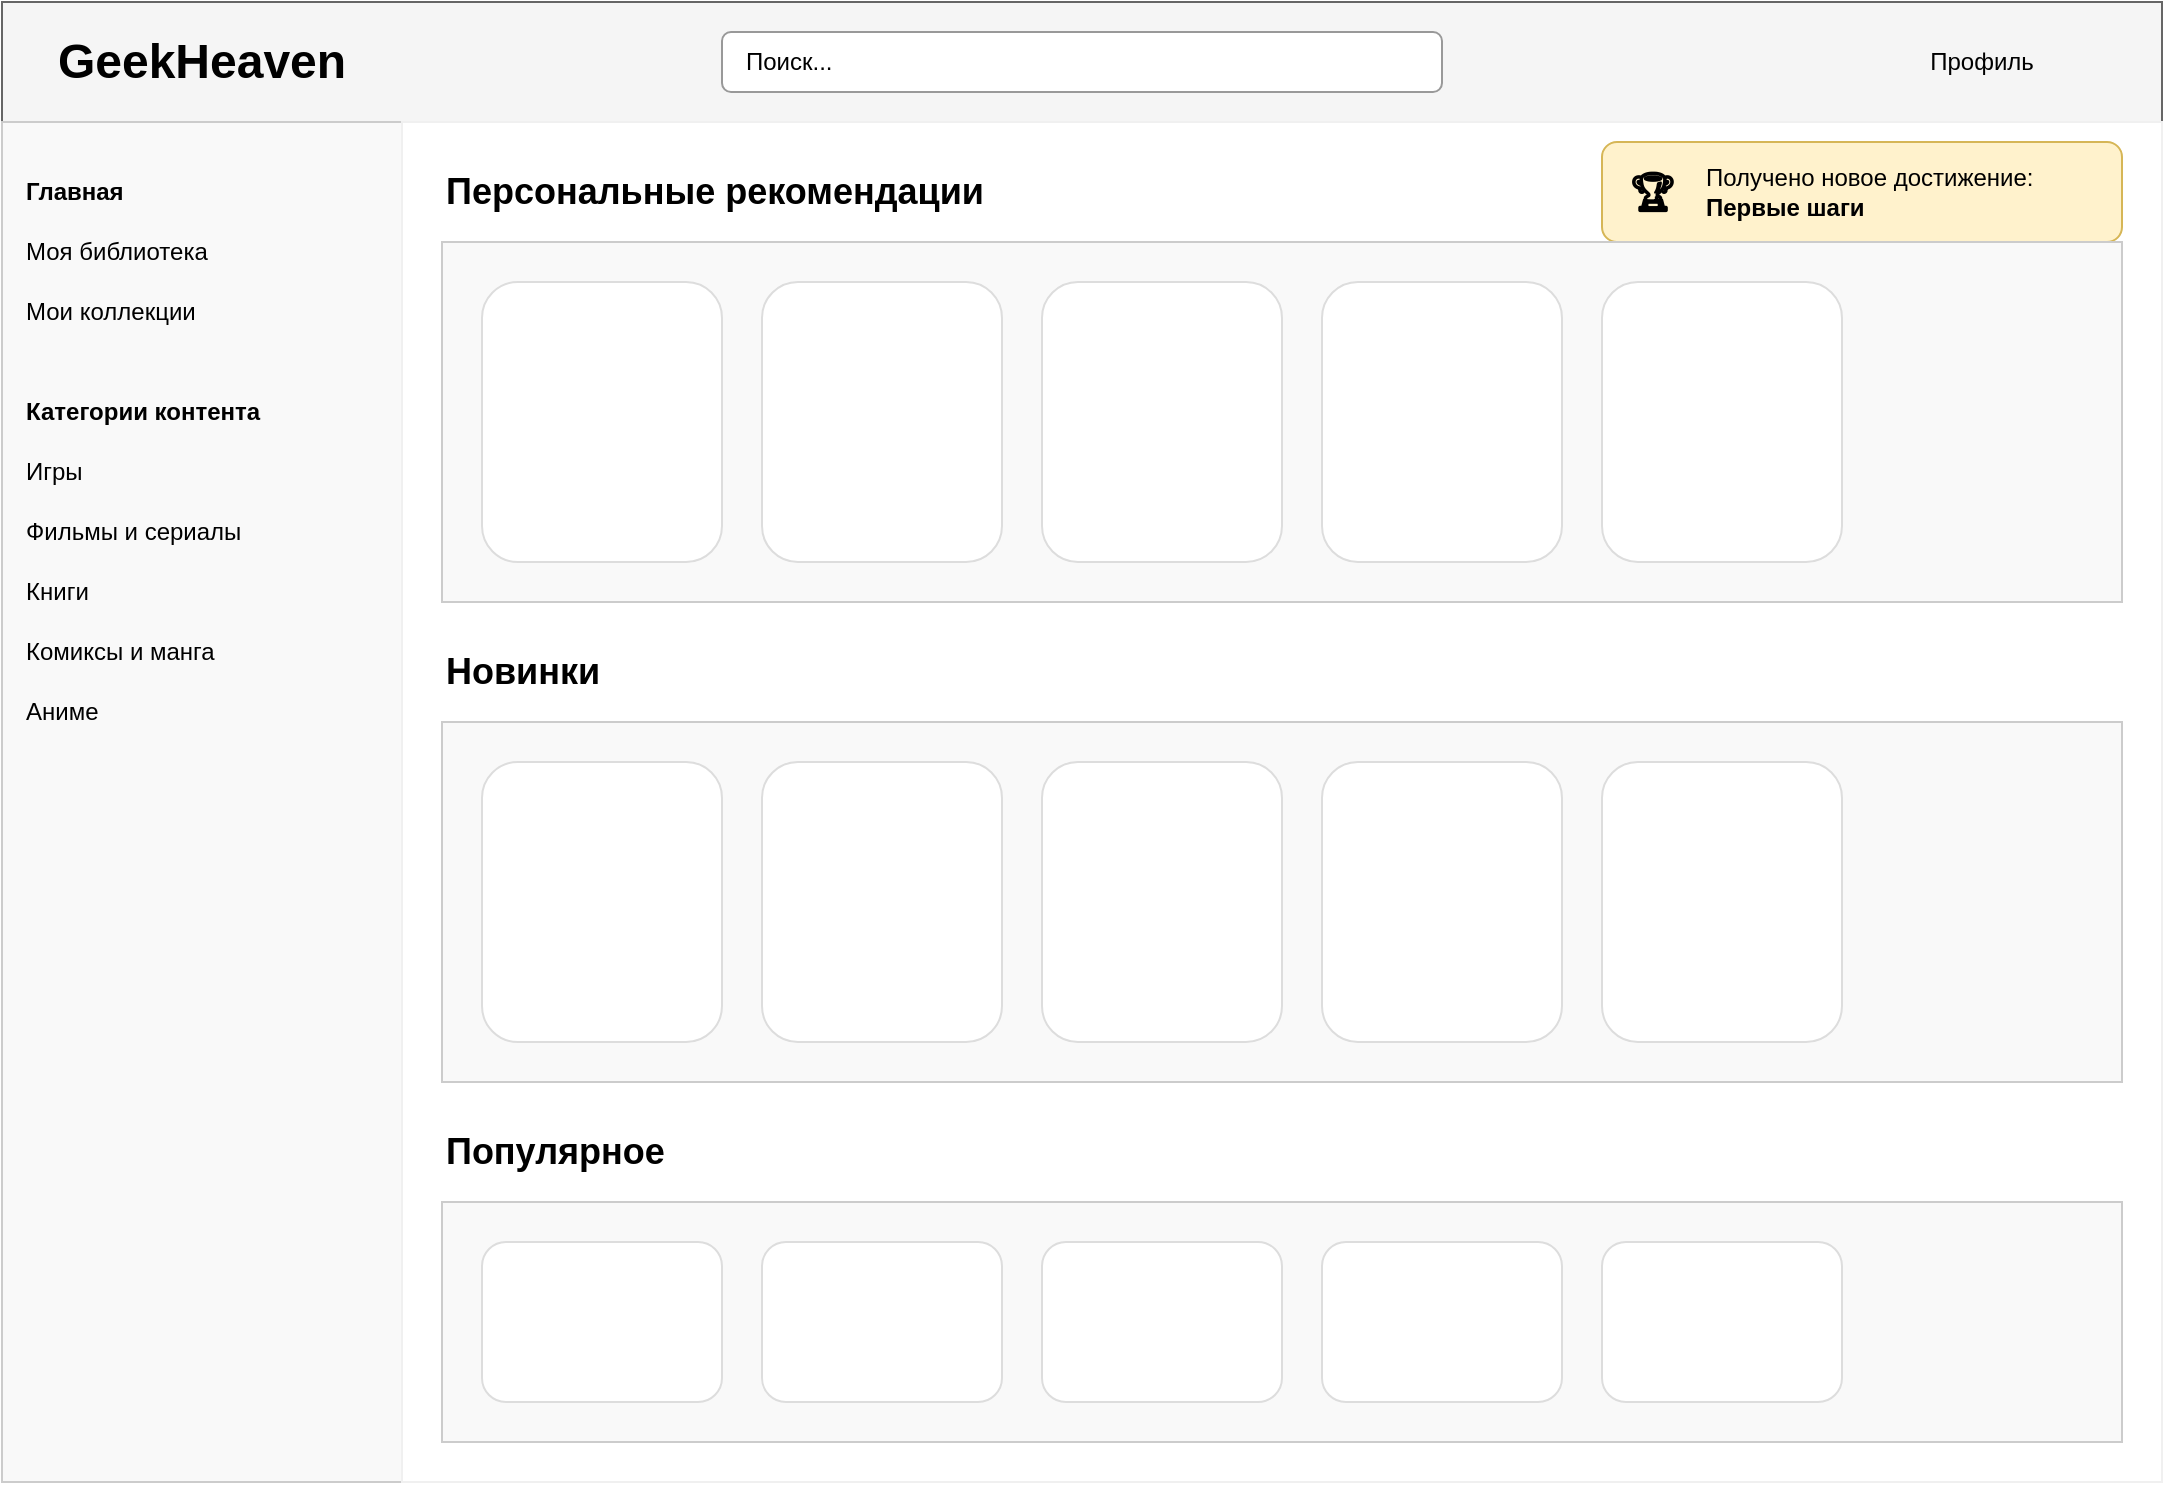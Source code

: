 <mxfile version="21.6.6">
  <diagram name="Главная страница (Dashboard)" id="dashboard-page">
    <mxGraphModel dx="1422" dy="798" grid="1" gridSize="10" guides="1" tooltips="1" connect="1" arrows="1" fold="1" page="1" pageScale="1" pageWidth="1169" pageHeight="827" math="0" shadow="0">
      <root>
        <mxCell id="0" />
        <mxCell id="1" parent="0" />
        <mxCell id="header" value="" style="rounded=0;whiteSpace=wrap;html=1;fillColor=#f5f5f5;strokeColor=#666666;fontColor=#333333;" vertex="1" parent="1">
          <mxGeometry x="40" y="40" width="1080" height="60" as="geometry" />
        </mxCell>
        <mxCell id="logo" value="GeekHeaven" style="text;html=1;strokeColor=none;fillColor=none;align=center;verticalAlign=middle;whiteSpace=wrap;rounded=0;fontStyle=1;fontSize=24;" vertex="1" parent="1">
          <mxGeometry x="60" y="55" width="160" height="30" as="geometry" />
        </mxCell>
        <mxCell id="search" value="Поиск..." style="rounded=1;whiteSpace=wrap;html=1;align=left;spacingLeft=10;fillColor=#ffffff;strokeColor=#999999;" vertex="1" parent="1">
          <mxGeometry x="400" y="55" width="360" height="30" as="geometry" />
        </mxCell>
        <mxCell id="profile" value="Профиль" style="text;html=1;strokeColor=none;fillColor=none;align=center;verticalAlign=middle;whiteSpace=wrap;rounded=0;" vertex="1" parent="1">
          <mxGeometry x="1000" y="55" width="60" height="30" as="geometry" />
        </mxCell>
        <mxCell id="nav" value="" style="rounded=0;whiteSpace=wrap;html=1;fillColor=#f9f9f9;strokeColor=#cccccc;" vertex="1" parent="1">
          <mxGeometry x="40" y="100" width="200" height="680" as="geometry" />
        </mxCell>
        <mxCell id="nav_dashboard" value="Главная" style="text;html=1;strokeColor=none;fillColor=none;align=left;verticalAlign=middle;whiteSpace=wrap;rounded=0;fontStyle=1;spacingLeft=10;" vertex="1" parent="1">
          <mxGeometry x="40" y="120" width="200" height="30" as="geometry" />
        </mxCell>
        <mxCell id="nav_library" value="Моя библиотека" style="text;html=1;strokeColor=none;fillColor=none;align=left;verticalAlign=middle;whiteSpace=wrap;rounded=0;spacingLeft=10;" vertex="1" parent="1">
          <mxGeometry x="40" y="150" width="200" height="30" as="geometry" />
        </mxCell>
        <mxCell id="nav_collections" value="Мои коллекции" style="text;html=1;strokeColor=none;fillColor=none;align=left;verticalAlign=middle;whiteSpace=wrap;rounded=0;spacingLeft=10;" vertex="1" parent="1">
          <mxGeometry x="40" y="180" width="200" height="30" as="geometry" />
        </mxCell>
        <mxCell id="nav_categories" value="Категории контента" style="text;html=1;strokeColor=none;fillColor=none;align=left;verticalAlign=middle;whiteSpace=wrap;rounded=0;fontStyle=1;spacingLeft=10;" vertex="1" parent="1">
          <mxGeometry x="40" y="230" width="200" height="30" as="geometry" />
        </mxCell>
        <mxCell id="nav_games" value="Игры" style="text;html=1;strokeColor=none;fillColor=none;align=left;verticalAlign=middle;whiteSpace=wrap;rounded=0;spacingLeft=10;" vertex="1" parent="1">
          <mxGeometry x="40" y="260" width="200" height="30" as="geometry" />
        </mxCell>
        <mxCell id="nav_movies" value="Фильмы и сериалы" style="text;html=1;strokeColor=none;fillColor=none;align=left;verticalAlign=middle;whiteSpace=wrap;rounded=0;spacingLeft=10;" vertex="1" parent="1">
          <mxGeometry x="40" y="290" width="200" height="30" as="geometry" />
        </mxCell>
        <mxCell id="nav_books" value="Книги" style="text;html=1;strokeColor=none;fillColor=none;align=left;verticalAlign=middle;whiteSpace=wrap;rounded=0;spacingLeft=10;" vertex="1" parent="1">
          <mxGeometry x="40" y="320" width="200" height="30" as="geometry" />
        </mxCell>
        <mxCell id="nav_comics" value="Комиксы и манга" style="text;html=1;strokeColor=none;fillColor=none;align=left;verticalAlign=middle;whiteSpace=wrap;rounded=0;spacingLeft=10;" vertex="1" parent="1">
          <mxGeometry x="40" y="350" width="200" height="30" as="geometry" />
        </mxCell>
        <mxCell id="nav_anime" value="Аниме" style="text;html=1;strokeColor=none;fillColor=none;align=left;verticalAlign=middle;whiteSpace=wrap;rounded=0;spacingLeft=10;" vertex="1" parent="1">
          <mxGeometry x="40" y="380" width="200" height="30" as="geometry" />
        </mxCell>
        <mxCell id="content" value="" style="rounded=0;whiteSpace=wrap;html=1;fillColor=#ffffff;strokeColor=#f0f0f0;" vertex="1" parent="1">
          <mxGeometry x="240" y="100" width="880" height="680" as="geometry" />
        </mxCell>
        <mxCell id="notifications" value="" style="rounded=1;whiteSpace=wrap;html=1;align=left;spacingLeft=10;fillColor=#fff2cc;strokeColor=#d6b656;" vertex="1" parent="1">
          <mxGeometry x="840" y="110" width="260" height="50" as="geometry" />
        </mxCell>
        <mxCell id="notifications_icon" value="🏆" style="text;html=1;strokeColor=none;fillColor=none;align=center;verticalAlign=middle;whiteSpace=wrap;rounded=0;fontStyle=1;fontSize=20;" vertex="1" parent="1">
          <mxGeometry x="850" y="120" width="30" height="30" as="geometry" />
        </mxCell>
        <mxCell id="notifications_text" value="Получено новое достижение: &lt;br&gt;&lt;b&gt;Первые шаги&lt;/b&gt;" style="text;html=1;strokeColor=none;fillColor=none;align=left;verticalAlign=middle;whiteSpace=wrap;rounded=0;fontSize=12;" vertex="1" parent="1">
          <mxGeometry x="890" y="115" width="200" height="40" as="geometry" />
        </mxCell>
        <mxCell id="recommendations_title" value="Персональные рекомендации" style="text;html=1;strokeColor=none;fillColor=none;align=left;verticalAlign=middle;whiteSpace=wrap;rounded=0;fontSize=18;fontStyle=1" vertex="1" parent="1">
          <mxGeometry x="260" y="120" width="300" height="30" as="geometry" />
        </mxCell>
        <mxCell id="recommendations_container" value="" style="rounded=0;whiteSpace=wrap;html=1;fillColor=#f9f9f9;strokeColor=#cccccc;" vertex="1" parent="1">
          <mxGeometry x="260" y="160" width="840" height="180" as="geometry" />
        </mxCell>
        <mxCell id="rec_item_1" value="" style="rounded=1;whiteSpace=wrap;html=1;fillColor=#ffffff;strokeColor=#dddddd;" vertex="1" parent="1">
          <mxGeometry x="280" y="180" width="120" height="140" as="geometry" />
        </mxCell>
        <mxCell id="rec_item_2" value="" style="rounded=1;whiteSpace=wrap;html=1;fillColor=#ffffff;strokeColor=#dddddd;" vertex="1" parent="1">
          <mxGeometry x="420" y="180" width="120" height="140" as="geometry" />
        </mxCell>
        <mxCell id="rec_item_3" value="" style="rounded=1;whiteSpace=wrap;html=1;fillColor=#ffffff;strokeColor=#dddddd;" vertex="1" parent="1">
          <mxGeometry x="560" y="180" width="120" height="140" as="geometry" />
        </mxCell>
        <mxCell id="rec_item_4" value="" style="rounded=1;whiteSpace=wrap;html=1;fillColor=#ffffff;strokeColor=#dddddd;" vertex="1" parent="1">
          <mxGeometry x="700" y="180" width="120" height="140" as="geometry" />
        </mxCell>
        <mxCell id="rec_item_5" value="" style="rounded=1;whiteSpace=wrap;html=1;fillColor=#ffffff;strokeColor=#dddddd;" vertex="1" parent="1">
          <mxGeometry x="840" y="180" width="120" height="140" as="geometry" />
        </mxCell>
        <mxCell id="new_releases_title" value="Новинки" style="text;html=1;strokeColor=none;fillColor=none;align=left;verticalAlign=middle;whiteSpace=wrap;rounded=0;fontSize=18;fontStyle=1" vertex="1" parent="1">
          <mxGeometry x="260" y="360" width="300" height="30" as="geometry" />
        </mxCell>
        <mxCell id="new_releases_container" value="" style="rounded=0;whiteSpace=wrap;html=1;fillColor=#f9f9f9;strokeColor=#cccccc;" vertex="1" parent="1">
          <mxGeometry x="260" y="400" width="840" height="180" as="geometry" />
        </mxCell>
        <mxCell id="new_item_1" value="" style="rounded=1;whiteSpace=wrap;html=1;fillColor=#ffffff;strokeColor=#dddddd;" vertex="1" parent="1">
          <mxGeometry x="280" y="420" width="120" height="140" as="geometry" />
        </mxCell>
        <mxCell id="new_item_2" value="" style="rounded=1;whiteSpace=wrap;html=1;fillColor=#ffffff;strokeColor=#dddddd;" vertex="1" parent="1">
          <mxGeometry x="420" y="420" width="120" height="140" as="geometry" />
        </mxCell>
        <mxCell id="new_item_3" value="" style="rounded=1;whiteSpace=wrap;html=1;fillColor=#ffffff;strokeColor=#dddddd;" vertex="1" parent="1">
          <mxGeometry x="560" y="420" width="120" height="140" as="geometry" />
        </mxCell>
        <mxCell id="new_item_4" value="" style="rounded=1;whiteSpace=wrap;html=1;fillColor=#ffffff;strokeColor=#dddddd;" vertex="1" parent="1">
          <mxGeometry x="700" y="420" width="120" height="140" as="geometry" />
        </mxCell>
        <mxCell id="new_item_5" value="" style="rounded=1;whiteSpace=wrap;html=1;fillColor=#ffffff;strokeColor=#dddddd;" vertex="1" parent="1">
          <mxGeometry x="840" y="420" width="120" height="140" as="geometry" />
        </mxCell>
        <mxCell id="popular_title" value="Популярное" style="text;html=1;strokeColor=none;fillColor=none;align=left;verticalAlign=middle;whiteSpace=wrap;rounded=0;fontSize=18;fontStyle=1" vertex="1" parent="1">
          <mxGeometry x="260" y="600" width="300" height="30" as="geometry" />
        </mxCell>
        <mxCell id="popular_container" value="" style="rounded=0;whiteSpace=wrap;html=1;fillColor=#f9f9f9;strokeColor=#cccccc;" vertex="1" parent="1">
          <mxGeometry x="260" y="640" width="840" height="120" as="geometry" />
        </mxCell>
        <mxCell id="popular_item_1" value="" style="rounded=1;whiteSpace=wrap;html=1;fillColor=#ffffff;strokeColor=#dddddd;" vertex="1" parent="1">
          <mxGeometry x="280" y="660" width="120" height="80" as="geometry" />
        </mxCell>
        <mxCell id="popular_item_2" value="" style="rounded=1;whiteSpace=wrap;html=1;fillColor=#ffffff;strokeColor=#dddddd;" vertex="1" parent="1">
          <mxGeometry x="420" y="660" width="120" height="80" as="geometry" />
        </mxCell>
        <mxCell id="popular_item_3" value="" style="rounded=1;whiteSpace=wrap;html=1;fillColor=#ffffff;strokeColor=#dddddd;" vertex="1" parent="1">
          <mxGeometry x="560" y="660" width="120" height="80" as="geometry" />
        </mxCell>
        <mxCell id="popular_item_4" value="" style="rounded=1;whiteSpace=wrap;html=1;fillColor=#ffffff;strokeColor=#dddddd;" vertex="1" parent="1">
          <mxGeometry x="700" y="660" width="120" height="80" as="geometry" />
        </mxCell>
        <mxCell id="popular_item_5" value="" style="rounded=1;whiteSpace=wrap;html=1;fillColor=#ffffff;strokeColor=#dddddd;" vertex="1" parent="1">
          <mxGeometry x="840" y="660" width="120" height="80" as="geometry" />
        </mxCell>
      </root>
    </mxGraphModel>
  </diagram>
</mxfile>